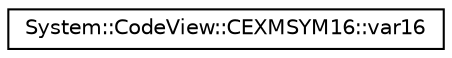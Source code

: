 digraph G
{
  edge [fontname="Helvetica",fontsize="10",labelfontname="Helvetica",labelfontsize="10"];
  node [fontname="Helvetica",fontsize="10",shape=record];
  rankdir="LR";
  Node1 [label="System::CodeView::CEXMSYM16::var16",height=0.2,width=0.4,color="black", fillcolor="white", style="filled",URL="$union_system_1_1_code_view_1_1_c_e_x_m_s_y_m16_1_1var16.html"];
}
